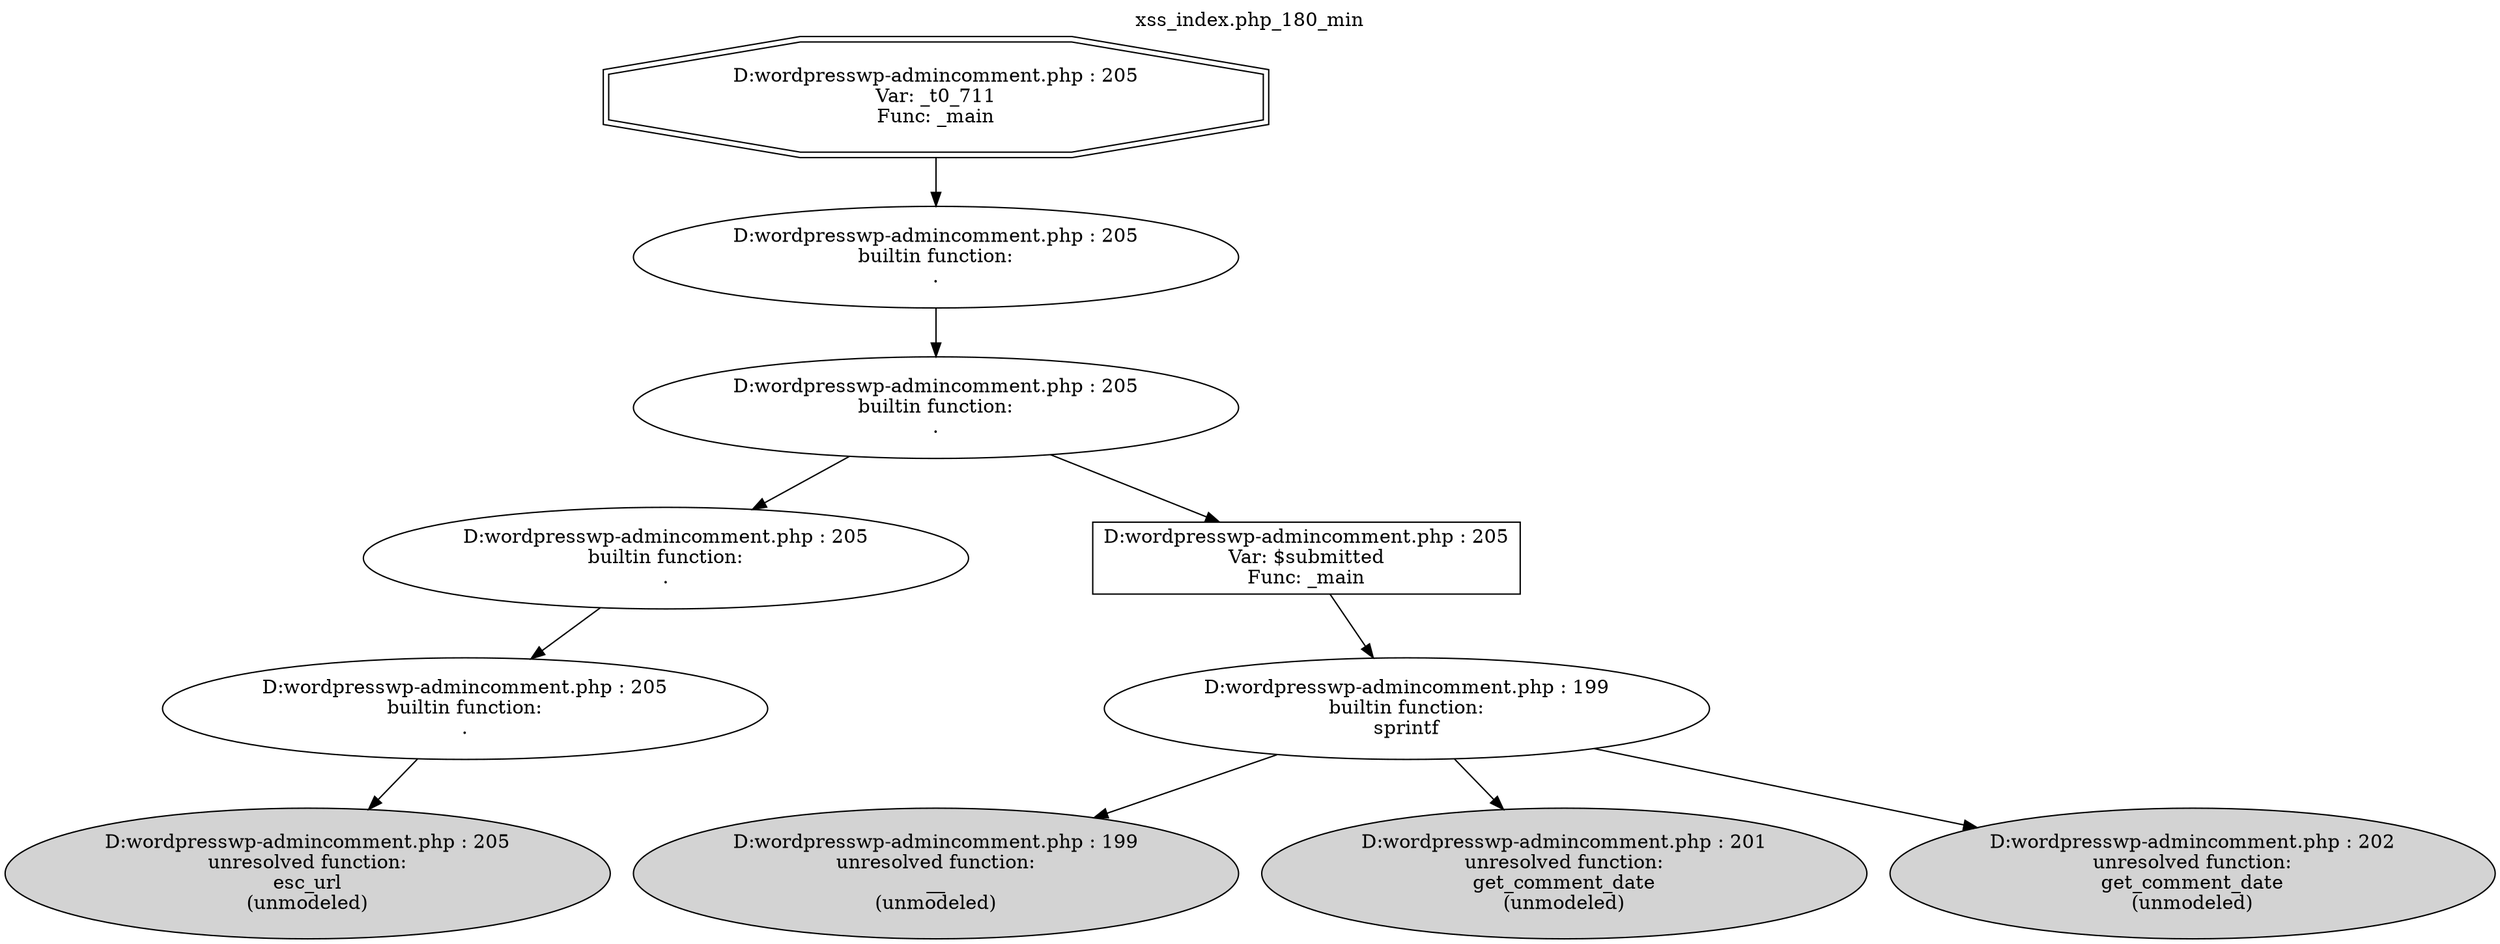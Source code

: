 digraph cfg {
  label="xss_index.php_180_min";
  labelloc=t;
  n1 [shape=doubleoctagon, label="D:\wordpress\wp-admin\comment.php : 205\nVar: _t0_711\nFunc: _main\n"];
  n2 [shape=ellipse, label="D:\wordpress\wp-admin\comment.php : 205\nbuiltin function:\n.\n"];
  n3 [shape=ellipse, label="D:\wordpress\wp-admin\comment.php : 205\nbuiltin function:\n.\n"];
  n4 [shape=ellipse, label="D:\wordpress\wp-admin\comment.php : 205\nbuiltin function:\n.\n"];
  n5 [shape=ellipse, label="D:\wordpress\wp-admin\comment.php : 205\nbuiltin function:\n.\n"];
  n6 [shape=ellipse, label="D:\wordpress\wp-admin\comment.php : 205\nunresolved function:\nesc_url\n(unmodeled)\n",style=filled];
  n7 [shape=box, label="D:\wordpress\wp-admin\comment.php : 205\nVar: $submitted\nFunc: _main\n"];
  n8 [shape=ellipse, label="D:\wordpress\wp-admin\comment.php : 199\nbuiltin function:\nsprintf\n"];
  n9 [shape=ellipse, label="D:\wordpress\wp-admin\comment.php : 199\nunresolved function:\n__\n(unmodeled)\n",style=filled];
  n10 [shape=ellipse, label="D:\wordpress\wp-admin\comment.php : 201\nunresolved function:\nget_comment_date\n(unmodeled)\n",style=filled];
  n11 [shape=ellipse, label="D:\wordpress\wp-admin\comment.php : 202\nunresolved function:\nget_comment_date\n(unmodeled)\n",style=filled];
  n1 -> n2;
  n2 -> n3;
  n3 -> n4;
  n3 -> n7;
  n4 -> n5;
  n5 -> n6;
  n7 -> n8;
  n8 -> n9;
  n8 -> n10;
  n8 -> n11;
}
